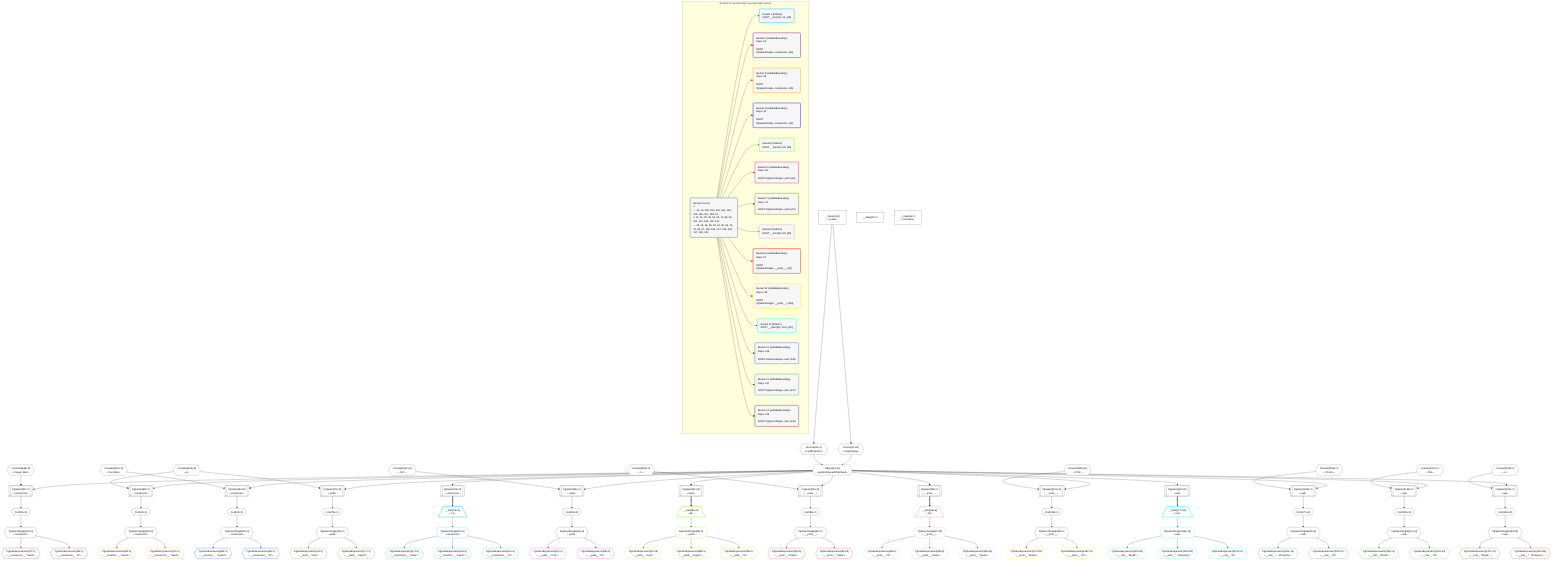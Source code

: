 %%{init: {'themeVariables': { 'fontSize': '12px'}}}%%
graph TD
    classDef path fill:#eee,stroke:#000,color:#000
    classDef plan fill:#fff,stroke-width:1px,color:#000
    classDef itemplan fill:#fff,stroke-width:2px,color:#000
    classDef unbatchedplan fill:#dff,stroke-width:1px,color:#000
    classDef sideeffectplan fill:#fcc,stroke-width:2px,color:#000
    classDef bucket fill:#f6f6f6,color:#000,stroke-width:2px,text-align:left


    %% plan dependencies
    Object14{{"Object[14∈0]<br />ᐸ{pgSettings,withPgClient}ᐳ"}}:::plan
    Access12{{"Access[12∈0]<br />ᐸ3.pgSettingsᐳ"}}:::plan
    Access13{{"Access[13∈0]<br />ᐸ3.withPgClientᐳ"}}:::plan
    Access12 & Access13 --> Object14
    PgSelect21[["PgSelect[21∈0]<br />ᐸconstructorᐳ"]]:::plan
    Constant149{{"Constant[149∈0]<br />ᐸ'Copper Wire'ᐳ"}}:::plan
    Object14 & Constant149 --> PgSelect21
    PgSelect30[["PgSelect[30∈0]<br />ᐸconstructorᐳ"]]:::plan
    Constant150{{"Constant[150∈0]<br />ᐸ2ᐳ"}}:::plan
    Object14 & Constant150 --> PgSelect30
    PgSelect39[["PgSelect[39∈0]<br />ᐸconstructorᐳ"]]:::plan
    Constant151{{"Constant[151∈0]<br />ᐸ'Iron Mine'ᐳ"}}:::plan
    Object14 & Constant151 --> PgSelect39
    PgSelect61[["PgSelect[61∈0]<br />ᐸyieldᐳ"]]:::plan
    Constant152{{"Constant[152∈0]<br />ᐸ'UK'ᐳ"}}:::plan
    Object14 & Constant152 --> PgSelect61
    PgSelect70[["PgSelect[70∈0]<br />ᐸyieldᐳ"]]:::plan
    Object14 & Constant150 --> PgSelect70
    PgSelect92[["PgSelect[92∈0]<br />ᐸ__proto__ᐳ"]]:::plan
    Constant154{{"Constant[154∈0]<br />ᐸ1ᐳ"}}:::plan
    Object14 & Constant154 --> PgSelect92
    PgSelect101[["PgSelect[101∈0]<br />ᐸ__proto__ᐳ"]]:::plan
    Constant155{{"Constant[155∈0]<br />ᐸ'VCS'ᐳ"}}:::plan
    Object14 & Constant155 --> PgSelect101
    PgSelect123[["PgSelect[123∈0]<br />ᐸnullᐳ"]]:::plan
    Constant156{{"Constant[156∈0]<br />ᐸ'10 am'ᐳ"}}:::plan
    Object14 & Constant156 --> PgSelect123
    PgSelect132[["PgSelect[132∈0]<br />ᐸnullᐳ"]]:::plan
    Constant157{{"Constant[157∈0]<br />ᐸ'flat'ᐳ"}}:::plan
    Object14 & Constant157 --> PgSelect132
    PgSelect141[["PgSelect[141∈0]<br />ᐸnullᐳ"]]:::plan
    Constant158{{"Constant[158∈0]<br />ᐸ3ᐳ"}}:::plan
    Object14 & Constant158 --> PgSelect141
    __Value3["__Value[3∈0]<br />ᐸcontextᐳ"]:::plan
    __Value3 --> Access12
    __Value3 --> Access13
    PgSelect11[["PgSelect[11∈0]<br />ᐸconstructorᐳ"]]:::plan
    Object14 --> PgSelect11
    First25{{"First[25∈0]"}}:::plan
    PgSelect21 --> First25
    PgSelectSingle26{{"PgSelectSingle[26∈0]<br />ᐸconstructorᐳ"}}:::plan
    First25 --> PgSelectSingle26
    First34{{"First[34∈0]"}}:::plan
    PgSelect30 --> First34
    PgSelectSingle35{{"PgSelectSingle[35∈0]<br />ᐸconstructorᐳ"}}:::plan
    First34 --> PgSelectSingle35
    First43{{"First[43∈0]"}}:::plan
    PgSelect39 --> First43
    PgSelectSingle44{{"PgSelectSingle[44∈0]<br />ᐸconstructorᐳ"}}:::plan
    First43 --> PgSelectSingle44
    PgSelect51[["PgSelect[51∈0]<br />ᐸyieldᐳ"]]:::plan
    Object14 --> PgSelect51
    First65{{"First[65∈0]"}}:::plan
    PgSelect61 --> First65
    PgSelectSingle66{{"PgSelectSingle[66∈0]<br />ᐸyieldᐳ"}}:::plan
    First65 --> PgSelectSingle66
    First74{{"First[74∈0]"}}:::plan
    PgSelect70 --> First74
    PgSelectSingle75{{"PgSelectSingle[75∈0]<br />ᐸyieldᐳ"}}:::plan
    First74 --> PgSelectSingle75
    PgSelect82[["PgSelect[82∈0]<br />ᐸ__proto__ᐳ"]]:::plan
    Object14 --> PgSelect82
    First96{{"First[96∈0]"}}:::plan
    PgSelect92 --> First96
    PgSelectSingle97{{"PgSelectSingle[97∈0]<br />ᐸ__proto__ᐳ"}}:::plan
    First96 --> PgSelectSingle97
    First105{{"First[105∈0]"}}:::plan
    PgSelect101 --> First105
    PgSelectSingle106{{"PgSelectSingle[106∈0]<br />ᐸ__proto__ᐳ"}}:::plan
    First105 --> PgSelectSingle106
    PgSelect113[["PgSelect[113∈0]<br />ᐸnullᐳ"]]:::plan
    Object14 --> PgSelect113
    First127{{"First[127∈0]"}}:::plan
    PgSelect123 --> First127
    PgSelectSingle128{{"PgSelectSingle[128∈0]<br />ᐸnullᐳ"}}:::plan
    First127 --> PgSelectSingle128
    First136{{"First[136∈0]"}}:::plan
    PgSelect132 --> First136
    PgSelectSingle137{{"PgSelectSingle[137∈0]<br />ᐸnullᐳ"}}:::plan
    First136 --> PgSelectSingle137
    First145{{"First[145∈0]"}}:::plan
    PgSelect141 --> First145
    PgSelectSingle146{{"PgSelectSingle[146∈0]<br />ᐸnullᐳ"}}:::plan
    First145 --> PgSelectSingle146
    __Value0["__Value[0∈0]"]:::plan
    __Value5["__Value[5∈0]<br />ᐸrootValueᐳ"]:::plan
    PgClassExpression147{{"PgClassExpression[147∈14]<br />ᐸ__null__.”break”ᐳ"}}:::plan
    PgSelectSingle146 --> PgClassExpression147
    PgClassExpression148{{"PgClassExpression[148∈14]<br />ᐸ__null__.”...nProperty”ᐳ"}}:::plan
    PgSelectSingle146 --> PgClassExpression148
    PgClassExpression138{{"PgClassExpression[138∈13]<br />ᐸ__null__.”break”ᐳ"}}:::plan
    PgSelectSingle137 --> PgClassExpression138
    PgClassExpression139{{"PgClassExpression[139∈13]<br />ᐸ__null__.”id”ᐳ"}}:::plan
    PgSelectSingle137 --> PgClassExpression139
    PgClassExpression129{{"PgClassExpression[129∈12]<br />ᐸ__null__.”...nProperty”ᐳ"}}:::plan
    PgSelectSingle128 --> PgClassExpression129
    PgClassExpression130{{"PgClassExpression[130∈12]<br />ᐸ__null__.”id”ᐳ"}}:::plan
    PgSelectSingle128 --> PgClassExpression130
    __Item117[/"__Item[117∈11]<br />ᐸ113ᐳ"\]:::itemplan
    PgSelect113 ==> __Item117
    PgSelectSingle118{{"PgSelectSingle[118∈11]<br />ᐸnullᐳ"}}:::plan
    __Item117 --> PgSelectSingle118
    PgClassExpression119{{"PgClassExpression[119∈11]<br />ᐸ__null__.”break”ᐳ"}}:::plan
    PgSelectSingle118 --> PgClassExpression119
    PgClassExpression120{{"PgClassExpression[120∈11]<br />ᐸ__null__.”...nProperty”ᐳ"}}:::plan
    PgSelectSingle118 --> PgClassExpression120
    PgClassExpression121{{"PgClassExpression[121∈11]<br />ᐸ__null__.”id”ᐳ"}}:::plan
    PgSelectSingle118 --> PgClassExpression121
    PgClassExpression107{{"PgClassExpression[107∈10]<br />ᐸ__proto__.”brand”ᐳ"}}:::plan
    PgSelectSingle106 --> PgClassExpression107
    PgClassExpression108{{"PgClassExpression[108∈10]<br />ᐸ__proto__.”id”ᐳ"}}:::plan
    PgSelectSingle106 --> PgClassExpression108
    PgClassExpression98{{"PgClassExpression[98∈9]<br />ᐸ__proto__.”brand”ᐳ"}}:::plan
    PgSelectSingle97 --> PgClassExpression98
    PgClassExpression99{{"PgClassExpression[99∈9]<br />ᐸ__proto__.”name”ᐳ"}}:::plan
    PgSelectSingle97 --> PgClassExpression99
    __Item86[/"__Item[86∈8]<br />ᐸ82ᐳ"\]:::itemplan
    PgSelect82 ==> __Item86
    PgSelectSingle87{{"PgSelectSingle[87∈8]<br />ᐸ__proto__ᐳ"}}:::plan
    __Item86 --> PgSelectSingle87
    PgClassExpression88{{"PgClassExpression[88∈8]<br />ᐸ__proto__.”id”ᐳ"}}:::plan
    PgSelectSingle87 --> PgClassExpression88
    PgClassExpression89{{"PgClassExpression[89∈8]<br />ᐸ__proto__.”name”ᐳ"}}:::plan
    PgSelectSingle87 --> PgClassExpression89
    PgClassExpression90{{"PgClassExpression[90∈8]<br />ᐸ__proto__.”brand”ᐳ"}}:::plan
    PgSelectSingle87 --> PgClassExpression90
    PgClassExpression76{{"PgClassExpression[76∈7]<br />ᐸ__yield__.”crop”ᐳ"}}:::plan
    PgSelectSingle75 --> PgClassExpression76
    PgClassExpression77{{"PgClassExpression[77∈7]<br />ᐸ__yield__.”export”ᐳ"}}:::plan
    PgSelectSingle75 --> PgClassExpression77
    PgClassExpression67{{"PgClassExpression[67∈6]<br />ᐸ__yield__.”crop”ᐳ"}}:::plan
    PgSelectSingle66 --> PgClassExpression67
    PgClassExpression68{{"PgClassExpression[68∈6]<br />ᐸ__yield__.”id”ᐳ"}}:::plan
    PgSelectSingle66 --> PgClassExpression68
    __Item55[/"__Item[55∈5]<br />ᐸ51ᐳ"\]:::itemplan
    PgSelect51 ==> __Item55
    PgSelectSingle56{{"PgSelectSingle[56∈5]<br />ᐸyieldᐳ"}}:::plan
    __Item55 --> PgSelectSingle56
    PgClassExpression57{{"PgClassExpression[57∈5]<br />ᐸ__yield__.”crop”ᐳ"}}:::plan
    PgSelectSingle56 --> PgClassExpression57
    PgClassExpression58{{"PgClassExpression[58∈5]<br />ᐸ__yield__.”export”ᐳ"}}:::plan
    PgSelectSingle56 --> PgClassExpression58
    PgClassExpression59{{"PgClassExpression[59∈5]<br />ᐸ__yield__.”id”ᐳ"}}:::plan
    PgSelectSingle56 --> PgClassExpression59
    PgClassExpression45{{"PgClassExpression[45∈4]<br />ᐸ__construc..._.”export”ᐳ"}}:::plan
    PgSelectSingle44 --> PgClassExpression45
    PgClassExpression46{{"PgClassExpression[46∈4]<br />ᐸ__constructor__.”id”ᐳ"}}:::plan
    PgSelectSingle44 --> PgClassExpression46
    PgClassExpression36{{"PgClassExpression[36∈3]<br />ᐸ__construc..._.”export”ᐳ"}}:::plan
    PgSelectSingle35 --> PgClassExpression36
    PgClassExpression37{{"PgClassExpression[37∈3]<br />ᐸ__constructor__.”name”ᐳ"}}:::plan
    PgSelectSingle35 --> PgClassExpression37
    PgClassExpression27{{"PgClassExpression[27∈2]<br />ᐸ__constructor__.”name”ᐳ"}}:::plan
    PgSelectSingle26 --> PgClassExpression27
    PgClassExpression28{{"PgClassExpression[28∈2]<br />ᐸ__constructor__.”id”ᐳ"}}:::plan
    PgSelectSingle26 --> PgClassExpression28
    __Item15[/"__Item[15∈1]<br />ᐸ11ᐳ"\]:::itemplan
    PgSelect11 ==> __Item15
    PgSelectSingle16{{"PgSelectSingle[16∈1]<br />ᐸconstructorᐳ"}}:::plan
    __Item15 --> PgSelectSingle16
    PgClassExpression17{{"PgClassExpression[17∈1]<br />ᐸ__constructor__.”name”ᐳ"}}:::plan
    PgSelectSingle16 --> PgClassExpression17
    PgClassExpression18{{"PgClassExpression[18∈1]<br />ᐸ__construc..._.”export”ᐳ"}}:::plan
    PgSelectSingle16 --> PgClassExpression18
    PgClassExpression19{{"PgClassExpression[19∈1]<br />ᐸ__constructor__.”id”ᐳ"}}:::plan
    PgSelectSingle16 --> PgClassExpression19

    %% define steps

    subgraph "Buckets for queries/v4/js-reserved-table-names"
    Bucket0("Bucket 0 (root)<br />1: <br />ᐳ: 12, 13, 149, 150, 151, 152, 154, 155, 156, 157, 158, 14<br />2: 11, 21, 30, 39, 51, 61, 70, 82, 92, 101, 113, 123, 132, 141<br />ᐳ: 25, 26, 34, 35, 43, 44, 65, 66, 74, 75, 96, 97, 105, 106, 127, 128, 136, 137, 145, 146"):::bucket
    classDef bucket0 stroke:#696969
    class Bucket0,__Value0,__Value3,__Value5,PgSelect11,Access12,Access13,Object14,PgSelect21,First25,PgSelectSingle26,PgSelect30,First34,PgSelectSingle35,PgSelect39,First43,PgSelectSingle44,PgSelect51,PgSelect61,First65,PgSelectSingle66,PgSelect70,First74,PgSelectSingle75,PgSelect82,PgSelect92,First96,PgSelectSingle97,PgSelect101,First105,PgSelectSingle106,PgSelect113,PgSelect123,First127,PgSelectSingle128,PgSelect132,First136,PgSelectSingle137,PgSelect141,First145,PgSelectSingle146,Constant149,Constant150,Constant151,Constant152,Constant154,Constant155,Constant156,Constant157,Constant158 bucket0
    Bucket1("Bucket 1 (listItem)<br />ROOT __Item{1}ᐸ11ᐳ[15]"):::bucket
    classDef bucket1 stroke:#00bfff
    class Bucket1,__Item15,PgSelectSingle16,PgClassExpression17,PgClassExpression18,PgClassExpression19 bucket1
    Bucket2("Bucket 2 (nullableBoundary)<br />Deps: 26<br /><br />ROOT PgSelectSingleᐸconstructorᐳ[26]"):::bucket
    classDef bucket2 stroke:#7f007f
    class Bucket2,PgClassExpression27,PgClassExpression28 bucket2
    Bucket3("Bucket 3 (nullableBoundary)<br />Deps: 35<br /><br />ROOT PgSelectSingleᐸconstructorᐳ[35]"):::bucket
    classDef bucket3 stroke:#ffa500
    class Bucket3,PgClassExpression36,PgClassExpression37 bucket3
    Bucket4("Bucket 4 (nullableBoundary)<br />Deps: 44<br /><br />ROOT PgSelectSingleᐸconstructorᐳ[44]"):::bucket
    classDef bucket4 stroke:#0000ff
    class Bucket4,PgClassExpression45,PgClassExpression46 bucket4
    Bucket5("Bucket 5 (listItem)<br />ROOT __Item{5}ᐸ51ᐳ[55]"):::bucket
    classDef bucket5 stroke:#7fff00
    class Bucket5,__Item55,PgSelectSingle56,PgClassExpression57,PgClassExpression58,PgClassExpression59 bucket5
    Bucket6("Bucket 6 (nullableBoundary)<br />Deps: 66<br /><br />ROOT PgSelectSingleᐸyieldᐳ[66]"):::bucket
    classDef bucket6 stroke:#ff1493
    class Bucket6,PgClassExpression67,PgClassExpression68 bucket6
    Bucket7("Bucket 7 (nullableBoundary)<br />Deps: 75<br /><br />ROOT PgSelectSingleᐸyieldᐳ[75]"):::bucket
    classDef bucket7 stroke:#808000
    class Bucket7,PgClassExpression76,PgClassExpression77 bucket7
    Bucket8("Bucket 8 (listItem)<br />ROOT __Item{8}ᐸ82ᐳ[86]"):::bucket
    classDef bucket8 stroke:#dda0dd
    class Bucket8,__Item86,PgSelectSingle87,PgClassExpression88,PgClassExpression89,PgClassExpression90 bucket8
    Bucket9("Bucket 9 (nullableBoundary)<br />Deps: 97<br /><br />ROOT PgSelectSingleᐸ__proto__ᐳ[97]"):::bucket
    classDef bucket9 stroke:#ff0000
    class Bucket9,PgClassExpression98,PgClassExpression99 bucket9
    Bucket10("Bucket 10 (nullableBoundary)<br />Deps: 106<br /><br />ROOT PgSelectSingleᐸ__proto__ᐳ[106]"):::bucket
    classDef bucket10 stroke:#ffff00
    class Bucket10,PgClassExpression107,PgClassExpression108 bucket10
    Bucket11("Bucket 11 (listItem)<br />ROOT __Item{11}ᐸ113ᐳ[117]"):::bucket
    classDef bucket11 stroke:#00ffff
    class Bucket11,__Item117,PgSelectSingle118,PgClassExpression119,PgClassExpression120,PgClassExpression121 bucket11
    Bucket12("Bucket 12 (nullableBoundary)<br />Deps: 128<br /><br />ROOT PgSelectSingleᐸnullᐳ[128]"):::bucket
    classDef bucket12 stroke:#4169e1
    class Bucket12,PgClassExpression129,PgClassExpression130 bucket12
    Bucket13("Bucket 13 (nullableBoundary)<br />Deps: 137<br /><br />ROOT PgSelectSingleᐸnullᐳ[137]"):::bucket
    classDef bucket13 stroke:#3cb371
    class Bucket13,PgClassExpression138,PgClassExpression139 bucket13
    Bucket14("Bucket 14 (nullableBoundary)<br />Deps: 146<br /><br />ROOT PgSelectSingleᐸnullᐳ[146]"):::bucket
    classDef bucket14 stroke:#a52a2a
    class Bucket14,PgClassExpression147,PgClassExpression148 bucket14
    Bucket0 --> Bucket1 & Bucket2 & Bucket3 & Bucket4 & Bucket5 & Bucket6 & Bucket7 & Bucket8 & Bucket9 & Bucket10 & Bucket11 & Bucket12 & Bucket13 & Bucket14
    end